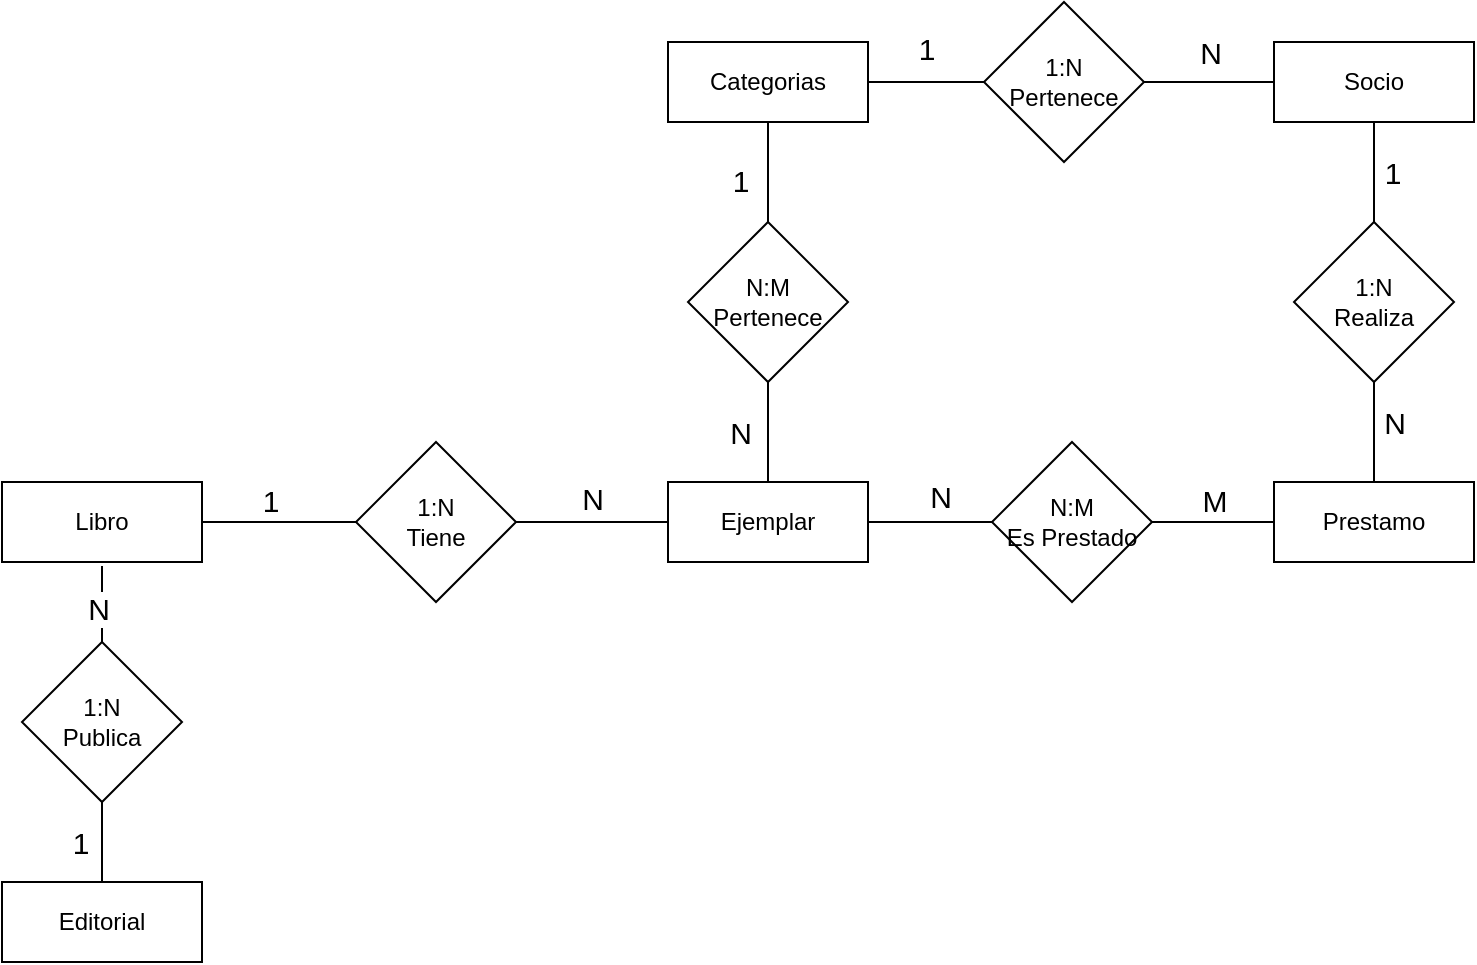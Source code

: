 <mxfile version="24.7.8" pages="2">
  <diagram name="MER" id="29L6LrTDhp_aR-QptjND">
    <mxGraphModel dx="1434" dy="1208" grid="0" gridSize="10" guides="1" tooltips="1" connect="1" arrows="1" fold="1" page="0" pageScale="1" pageWidth="850" pageHeight="1100" math="0" shadow="0">
      <root>
        <mxCell id="0" />
        <mxCell id="1" parent="0" />
        <mxCell id="PbtCcviYCkWoQDDAAPqA-22" style="edgeStyle=orthogonalEdgeStyle;rounded=0;orthogonalLoop=1;jettySize=auto;html=1;endArrow=none;endFill=0;" parent="1" source="PbtCcviYCkWoQDDAAPqA-14" target="PbtCcviYCkWoQDDAAPqA-20" edge="1">
          <mxGeometry relative="1" as="geometry" />
        </mxCell>
        <mxCell id="PbtCcviYCkWoQDDAAPqA-24" value="&lt;font style=&quot;font-size: 15px;&quot;&gt;1&lt;/font&gt;" style="edgeLabel;html=1;align=center;verticalAlign=middle;resizable=0;points=[];" parent="PbtCcviYCkWoQDDAAPqA-22" vertex="1" connectable="0">
          <mxGeometry x="-0.111" y="1" relative="1" as="geometry">
            <mxPoint y="-10" as="offset" />
          </mxGeometry>
        </mxCell>
        <mxCell id="PbtCcviYCkWoQDDAAPqA-14" value="Libro" style="whiteSpace=wrap;html=1;align=center;" parent="1" vertex="1">
          <mxGeometry x="103" y="137" width="100" height="40" as="geometry" />
        </mxCell>
        <mxCell id="PbtCcviYCkWoQDDAAPqA-28" style="edgeStyle=orthogonalEdgeStyle;rounded=0;orthogonalLoop=1;jettySize=auto;html=1;entryX=0.5;entryY=1;entryDx=0;entryDy=0;endArrow=none;endFill=0;" parent="1" source="PbtCcviYCkWoQDDAAPqA-15" target="PbtCcviYCkWoQDDAAPqA-26" edge="1">
          <mxGeometry relative="1" as="geometry" />
        </mxCell>
        <mxCell id="PbtCcviYCkWoQDDAAPqA-33" value="&lt;font style=&quot;font-size: 15px;&quot;&gt;N&lt;/font&gt;" style="edgeLabel;html=1;align=center;verticalAlign=middle;resizable=0;points=[];" parent="PbtCcviYCkWoQDDAAPqA-28" vertex="1" connectable="0">
          <mxGeometry x="0.04" y="-1" relative="1" as="geometry">
            <mxPoint x="-15" y="1" as="offset" />
          </mxGeometry>
        </mxCell>
        <mxCell id="Qe_7POsnFtC2cnWvkDSB-3" style="edgeStyle=orthogonalEdgeStyle;rounded=0;orthogonalLoop=1;jettySize=auto;html=1;entryX=0;entryY=0.5;entryDx=0;entryDy=0;endArrow=none;endFill=0;" parent="1" source="PbtCcviYCkWoQDDAAPqA-15" target="Qe_7POsnFtC2cnWvkDSB-2" edge="1">
          <mxGeometry relative="1" as="geometry" />
        </mxCell>
        <mxCell id="Qe_7POsnFtC2cnWvkDSB-5" value="&lt;font style=&quot;font-size: 15px;&quot;&gt;N&lt;/font&gt;" style="edgeLabel;html=1;align=center;verticalAlign=middle;resizable=0;points=[];" parent="Qe_7POsnFtC2cnWvkDSB-3" vertex="1" connectable="0">
          <mxGeometry x="0.129" y="-2" relative="1" as="geometry">
            <mxPoint x="1" y="-15" as="offset" />
          </mxGeometry>
        </mxCell>
        <mxCell id="PbtCcviYCkWoQDDAAPqA-15" value="Ejemplar" style="whiteSpace=wrap;html=1;align=center;" parent="1" vertex="1">
          <mxGeometry x="436" y="137" width="100" height="40" as="geometry" />
        </mxCell>
        <mxCell id="PbtCcviYCkWoQDDAAPqA-16" value="Editorial" style="whiteSpace=wrap;html=1;align=center;" parent="1" vertex="1">
          <mxGeometry x="103" y="337" width="100" height="40" as="geometry" />
        </mxCell>
        <mxCell id="Qe_7POsnFtC2cnWvkDSB-4" style="edgeStyle=orthogonalEdgeStyle;rounded=0;orthogonalLoop=1;jettySize=auto;html=1;entryX=1;entryY=0.5;entryDx=0;entryDy=0;endArrow=none;endFill=0;" parent="1" source="PbtCcviYCkWoQDDAAPqA-17" target="Qe_7POsnFtC2cnWvkDSB-2" edge="1">
          <mxGeometry relative="1" as="geometry" />
        </mxCell>
        <mxCell id="Qe_7POsnFtC2cnWvkDSB-6" value="&lt;font style=&quot;font-size: 15px;&quot;&gt;M&lt;/font&gt;" style="edgeLabel;html=1;align=center;verticalAlign=middle;resizable=0;points=[];" parent="Qe_7POsnFtC2cnWvkDSB-4" vertex="1" connectable="0">
          <mxGeometry x="-0.016" y="2" relative="1" as="geometry">
            <mxPoint y="-13" as="offset" />
          </mxGeometry>
        </mxCell>
        <mxCell id="PbtCcviYCkWoQDDAAPqA-17" value="Prestamo" style="whiteSpace=wrap;html=1;align=center;" parent="1" vertex="1">
          <mxGeometry x="739" y="137" width="100" height="40" as="geometry" />
        </mxCell>
        <mxCell id="PbtCcviYCkWoQDDAAPqA-31" style="edgeStyle=orthogonalEdgeStyle;rounded=0;orthogonalLoop=1;jettySize=auto;html=1;entryX=1;entryY=0.5;entryDx=0;entryDy=0;endArrow=none;endFill=0;" parent="1" source="PbtCcviYCkWoQDDAAPqA-18" target="PbtCcviYCkWoQDDAAPqA-27" edge="1">
          <mxGeometry relative="1" as="geometry" />
        </mxCell>
        <mxCell id="Qe_7POsnFtC2cnWvkDSB-11" value="&lt;font style=&quot;font-size: 15px;&quot;&gt;N&lt;/font&gt;" style="edgeLabel;html=1;align=center;verticalAlign=middle;resizable=0;points=[];" parent="PbtCcviYCkWoQDDAAPqA-31" vertex="1" connectable="0">
          <mxGeometry x="-0.108" y="2" relative="1" as="geometry">
            <mxPoint x="-3" y="-17" as="offset" />
          </mxGeometry>
        </mxCell>
        <mxCell id="PbtCcviYCkWoQDDAAPqA-18" value="Socio" style="whiteSpace=wrap;html=1;align=center;" parent="1" vertex="1">
          <mxGeometry x="739" y="-83" width="100" height="40" as="geometry" />
        </mxCell>
        <mxCell id="PbtCcviYCkWoQDDAAPqA-30" style="edgeStyle=orthogonalEdgeStyle;rounded=0;orthogonalLoop=1;jettySize=auto;html=1;entryX=0;entryY=0.5;entryDx=0;entryDy=0;endArrow=none;endFill=0;" parent="1" source="PbtCcviYCkWoQDDAAPqA-19" target="PbtCcviYCkWoQDDAAPqA-27" edge="1">
          <mxGeometry relative="1" as="geometry" />
        </mxCell>
        <mxCell id="Qe_7POsnFtC2cnWvkDSB-10" value="&lt;font style=&quot;font-size: 15px;&quot;&gt;1&lt;/font&gt;" style="edgeLabel;html=1;align=center;verticalAlign=middle;resizable=0;points=[];" parent="PbtCcviYCkWoQDDAAPqA-30" vertex="1" connectable="0">
          <mxGeometry x="0.069" y="-1" relative="1" as="geometry">
            <mxPoint x="-2" y="-18" as="offset" />
          </mxGeometry>
        </mxCell>
        <mxCell id="PbtCcviYCkWoQDDAAPqA-19" value="Categorias" style="whiteSpace=wrap;html=1;align=center;" parent="1" vertex="1">
          <mxGeometry x="436" y="-83" width="100" height="40" as="geometry" />
        </mxCell>
        <mxCell id="PbtCcviYCkWoQDDAAPqA-23" style="edgeStyle=orthogonalEdgeStyle;rounded=0;orthogonalLoop=1;jettySize=auto;html=1;entryX=0;entryY=0.5;entryDx=0;entryDy=0;endArrow=none;endFill=0;" parent="1" source="PbtCcviYCkWoQDDAAPqA-20" target="PbtCcviYCkWoQDDAAPqA-15" edge="1">
          <mxGeometry relative="1" as="geometry" />
        </mxCell>
        <mxCell id="PbtCcviYCkWoQDDAAPqA-25" value="&lt;font style=&quot;font-size: 15px;&quot;&gt;N&lt;/font&gt;" style="edgeLabel;html=1;align=center;verticalAlign=middle;resizable=0;points=[];" parent="PbtCcviYCkWoQDDAAPqA-23" vertex="1" connectable="0">
          <mxGeometry x="-0.056" y="-3" relative="1" as="geometry">
            <mxPoint x="2" y="-15" as="offset" />
          </mxGeometry>
        </mxCell>
        <mxCell id="PbtCcviYCkWoQDDAAPqA-20" value="1:N&lt;br&gt;Tiene" style="rhombus;whiteSpace=wrap;html=1;" parent="1" vertex="1">
          <mxGeometry x="280" y="117" width="80" height="80" as="geometry" />
        </mxCell>
        <mxCell id="PbtCcviYCkWoQDDAAPqA-29" style="edgeStyle=orthogonalEdgeStyle;rounded=0;orthogonalLoop=1;jettySize=auto;html=1;entryX=0.5;entryY=1;entryDx=0;entryDy=0;endArrow=none;endFill=0;" parent="1" source="PbtCcviYCkWoQDDAAPqA-26" target="PbtCcviYCkWoQDDAAPqA-19" edge="1">
          <mxGeometry relative="1" as="geometry" />
        </mxCell>
        <mxCell id="PbtCcviYCkWoQDDAAPqA-32" value="&lt;font style=&quot;font-size: 15px;&quot;&gt;1&lt;/font&gt;" style="edgeLabel;html=1;align=center;verticalAlign=middle;resizable=0;points=[];" parent="PbtCcviYCkWoQDDAAPqA-29" vertex="1" connectable="0">
          <mxGeometry x="-0.2" y="2" relative="1" as="geometry">
            <mxPoint x="-12" y="-1" as="offset" />
          </mxGeometry>
        </mxCell>
        <mxCell id="PbtCcviYCkWoQDDAAPqA-26" value="N:M Pertenece" style="rhombus;whiteSpace=wrap;html=1;" parent="1" vertex="1">
          <mxGeometry x="446" y="7" width="80" height="80" as="geometry" />
        </mxCell>
        <mxCell id="PbtCcviYCkWoQDDAAPqA-27" value="1:N&lt;div&gt;Pertenece&lt;/div&gt;" style="rhombus;whiteSpace=wrap;html=1;" parent="1" vertex="1">
          <mxGeometry x="594" y="-103" width="80" height="80" as="geometry" />
        </mxCell>
        <mxCell id="PbtCcviYCkWoQDDAAPqA-37" style="edgeStyle=orthogonalEdgeStyle;rounded=0;orthogonalLoop=1;jettySize=auto;html=1;endArrow=none;endFill=0;" parent="1" source="PbtCcviYCkWoQDDAAPqA-36" edge="1">
          <mxGeometry relative="1" as="geometry">
            <mxPoint x="153" y="179" as="targetPoint" />
          </mxGeometry>
        </mxCell>
        <mxCell id="PbtCcviYCkWoQDDAAPqA-39" value="&lt;font style=&quot;font-size: 15px;&quot;&gt;N&lt;/font&gt;" style="edgeLabel;html=1;align=center;verticalAlign=middle;resizable=0;points=[];" parent="PbtCcviYCkWoQDDAAPqA-37" vertex="1" connectable="0">
          <mxGeometry x="-0.169" y="2" relative="1" as="geometry">
            <mxPoint y="-1" as="offset" />
          </mxGeometry>
        </mxCell>
        <mxCell id="PbtCcviYCkWoQDDAAPqA-38" style="edgeStyle=orthogonalEdgeStyle;rounded=0;orthogonalLoop=1;jettySize=auto;html=1;exitX=0.5;exitY=1;exitDx=0;exitDy=0;endArrow=none;endFill=0;" parent="1" source="PbtCcviYCkWoQDDAAPqA-36" target="PbtCcviYCkWoQDDAAPqA-16" edge="1">
          <mxGeometry relative="1" as="geometry" />
        </mxCell>
        <mxCell id="PbtCcviYCkWoQDDAAPqA-40" value="&lt;font style=&quot;font-size: 15px;&quot;&gt;1&lt;/font&gt;" style="edgeLabel;html=1;align=center;verticalAlign=middle;resizable=0;points=[];" parent="PbtCcviYCkWoQDDAAPqA-38" vertex="1" connectable="0">
          <mxGeometry x="0.1" y="-1" relative="1" as="geometry">
            <mxPoint x="-10" y="-2" as="offset" />
          </mxGeometry>
        </mxCell>
        <mxCell id="PbtCcviYCkWoQDDAAPqA-36" value="1:N&lt;br&gt;Publica" style="rhombus;whiteSpace=wrap;html=1;" parent="1" vertex="1">
          <mxGeometry x="113" y="217" width="80" height="80" as="geometry" />
        </mxCell>
        <mxCell id="Qe_7POsnFtC2cnWvkDSB-2" value="N:M&lt;br&gt;Es Prestado" style="rhombus;whiteSpace=wrap;html=1;" parent="1" vertex="1">
          <mxGeometry x="598" y="117" width="80" height="80" as="geometry" />
        </mxCell>
        <mxCell id="Qe_7POsnFtC2cnWvkDSB-8" style="edgeStyle=orthogonalEdgeStyle;rounded=0;orthogonalLoop=1;jettySize=auto;html=1;entryX=0.5;entryY=1;entryDx=0;entryDy=0;endArrow=none;endFill=0;" parent="1" source="Qe_7POsnFtC2cnWvkDSB-7" target="PbtCcviYCkWoQDDAAPqA-18" edge="1">
          <mxGeometry relative="1" as="geometry" />
        </mxCell>
        <mxCell id="qwVZGRWs7XOwM6jsLgC9-1" value="&lt;font style=&quot;font-size: 15px;&quot;&gt;1&lt;/font&gt;" style="edgeLabel;html=1;align=center;verticalAlign=middle;resizable=0;points=[];" vertex="1" connectable="0" parent="Qe_7POsnFtC2cnWvkDSB-8">
          <mxGeometry x="0.04" relative="1" as="geometry">
            <mxPoint x="9" y="1" as="offset" />
          </mxGeometry>
        </mxCell>
        <mxCell id="Qe_7POsnFtC2cnWvkDSB-9" style="edgeStyle=orthogonalEdgeStyle;rounded=0;orthogonalLoop=1;jettySize=auto;html=1;entryX=0.5;entryY=0;entryDx=0;entryDy=0;endArrow=none;endFill=0;" parent="1" source="Qe_7POsnFtC2cnWvkDSB-7" target="PbtCcviYCkWoQDDAAPqA-17" edge="1">
          <mxGeometry relative="1" as="geometry" />
        </mxCell>
        <mxCell id="qwVZGRWs7XOwM6jsLgC9-2" value="&lt;font style=&quot;font-size: 15px;&quot;&gt;N&lt;/font&gt;" style="edgeLabel;html=1;align=center;verticalAlign=middle;resizable=0;points=[];" vertex="1" connectable="0" parent="Qe_7POsnFtC2cnWvkDSB-9">
          <mxGeometry x="-0.08" relative="1" as="geometry">
            <mxPoint x="10" y="-3" as="offset" />
          </mxGeometry>
        </mxCell>
        <mxCell id="Qe_7POsnFtC2cnWvkDSB-7" value="1:N&lt;br&gt;Realiza" style="rhombus;whiteSpace=wrap;html=1;" parent="1" vertex="1">
          <mxGeometry x="749" y="7" width="80" height="80" as="geometry" />
        </mxCell>
      </root>
    </mxGraphModel>
  </diagram>
  <diagram id="N7mDgiiZAiqmYjsx_29w" name="MR">
    <mxGraphModel dx="1834" dy="1254" grid="0" gridSize="10" guides="1" tooltips="1" connect="1" arrows="1" fold="1" page="0" pageScale="1" pageWidth="850" pageHeight="1100" math="0" shadow="0">
      <root>
        <mxCell id="0" />
        <mxCell id="1" parent="0" />
        <mxCell id="ziT-YrLe710tDaRnplwU-1" value="Libro" style="shape=table;startSize=30;container=1;collapsible=1;childLayout=tableLayout;fixedRows=1;rowLines=0;fontStyle=1;align=center;resizeLast=1;html=1;" parent="1" vertex="1">
          <mxGeometry x="-368" y="71" width="180" height="240" as="geometry" />
        </mxCell>
        <mxCell id="ziT-YrLe710tDaRnplwU-2" value="" style="shape=tableRow;horizontal=0;startSize=0;swimlaneHead=0;swimlaneBody=0;fillColor=none;collapsible=0;dropTarget=0;points=[[0,0.5],[1,0.5]];portConstraint=eastwest;top=0;left=0;right=0;bottom=1;" parent="ziT-YrLe710tDaRnplwU-1" vertex="1">
          <mxGeometry y="30" width="180" height="30" as="geometry" />
        </mxCell>
        <mxCell id="ziT-YrLe710tDaRnplwU-3" value="PK" style="shape=partialRectangle;connectable=0;fillColor=none;top=0;left=0;bottom=0;right=0;fontStyle=1;overflow=hidden;whiteSpace=wrap;html=1;" parent="ziT-YrLe710tDaRnplwU-2" vertex="1">
          <mxGeometry width="30" height="30" as="geometry">
            <mxRectangle width="30" height="30" as="alternateBounds" />
          </mxGeometry>
        </mxCell>
        <mxCell id="ziT-YrLe710tDaRnplwU-4" value="id_libro" style="shape=partialRectangle;connectable=0;fillColor=none;top=0;left=0;bottom=0;right=0;align=left;spacingLeft=6;fontStyle=5;overflow=hidden;whiteSpace=wrap;html=1;" parent="ziT-YrLe710tDaRnplwU-2" vertex="1">
          <mxGeometry x="30" width="150" height="30" as="geometry">
            <mxRectangle width="150" height="30" as="alternateBounds" />
          </mxGeometry>
        </mxCell>
        <mxCell id="ziT-YrLe710tDaRnplwU-5" value="" style="shape=tableRow;horizontal=0;startSize=0;swimlaneHead=0;swimlaneBody=0;fillColor=none;collapsible=0;dropTarget=0;points=[[0,0.5],[1,0.5]];portConstraint=eastwest;top=0;left=0;right=0;bottom=0;" parent="ziT-YrLe710tDaRnplwU-1" vertex="1">
          <mxGeometry y="60" width="180" height="30" as="geometry" />
        </mxCell>
        <mxCell id="ziT-YrLe710tDaRnplwU-6" value="" style="shape=partialRectangle;connectable=0;fillColor=none;top=0;left=0;bottom=0;right=0;editable=1;overflow=hidden;whiteSpace=wrap;html=1;" parent="ziT-YrLe710tDaRnplwU-5" vertex="1">
          <mxGeometry width="30" height="30" as="geometry">
            <mxRectangle width="30" height="30" as="alternateBounds" />
          </mxGeometry>
        </mxCell>
        <mxCell id="ziT-YrLe710tDaRnplwU-7" value="titulo" style="shape=partialRectangle;connectable=0;fillColor=none;top=0;left=0;bottom=0;right=0;align=left;spacingLeft=6;overflow=hidden;whiteSpace=wrap;html=1;" parent="ziT-YrLe710tDaRnplwU-5" vertex="1">
          <mxGeometry x="30" width="150" height="30" as="geometry">
            <mxRectangle width="150" height="30" as="alternateBounds" />
          </mxGeometry>
        </mxCell>
        <mxCell id="ziT-YrLe710tDaRnplwU-8" value="" style="shape=tableRow;horizontal=0;startSize=0;swimlaneHead=0;swimlaneBody=0;fillColor=none;collapsible=0;dropTarget=0;points=[[0,0.5],[1,0.5]];portConstraint=eastwest;top=0;left=0;right=0;bottom=0;" parent="ziT-YrLe710tDaRnplwU-1" vertex="1">
          <mxGeometry y="90" width="180" height="30" as="geometry" />
        </mxCell>
        <mxCell id="ziT-YrLe710tDaRnplwU-9" value="" style="shape=partialRectangle;connectable=0;fillColor=none;top=0;left=0;bottom=0;right=0;editable=1;overflow=hidden;whiteSpace=wrap;html=1;" parent="ziT-YrLe710tDaRnplwU-8" vertex="1">
          <mxGeometry width="30" height="30" as="geometry">
            <mxRectangle width="30" height="30" as="alternateBounds" />
          </mxGeometry>
        </mxCell>
        <mxCell id="ziT-YrLe710tDaRnplwU-10" value="autor" style="shape=partialRectangle;connectable=0;fillColor=none;top=0;left=0;bottom=0;right=0;align=left;spacingLeft=6;overflow=hidden;whiteSpace=wrap;html=1;" parent="ziT-YrLe710tDaRnplwU-8" vertex="1">
          <mxGeometry x="30" width="150" height="30" as="geometry">
            <mxRectangle width="150" height="30" as="alternateBounds" />
          </mxGeometry>
        </mxCell>
        <mxCell id="ziT-YrLe710tDaRnplwU-11" value="" style="shape=tableRow;horizontal=0;startSize=0;swimlaneHead=0;swimlaneBody=0;fillColor=none;collapsible=0;dropTarget=0;points=[[0,0.5],[1,0.5]];portConstraint=eastwest;top=0;left=0;right=0;bottom=0;" parent="ziT-YrLe710tDaRnplwU-1" vertex="1">
          <mxGeometry y="120" width="180" height="30" as="geometry" />
        </mxCell>
        <mxCell id="ziT-YrLe710tDaRnplwU-12" value="" style="shape=partialRectangle;connectable=0;fillColor=none;top=0;left=0;bottom=0;right=0;editable=1;overflow=hidden;whiteSpace=wrap;html=1;" parent="ziT-YrLe710tDaRnplwU-11" vertex="1">
          <mxGeometry width="30" height="30" as="geometry">
            <mxRectangle width="30" height="30" as="alternateBounds" />
          </mxGeometry>
        </mxCell>
        <mxCell id="ziT-YrLe710tDaRnplwU-13" value="tema" style="shape=partialRectangle;connectable=0;fillColor=none;top=0;left=0;bottom=0;right=0;align=left;spacingLeft=6;overflow=hidden;whiteSpace=wrap;html=1;" parent="ziT-YrLe710tDaRnplwU-11" vertex="1">
          <mxGeometry x="30" width="150" height="30" as="geometry">
            <mxRectangle width="150" height="30" as="alternateBounds" />
          </mxGeometry>
        </mxCell>
        <mxCell id="QoW08XgwGRzxVXddI6ZF-14" style="shape=tableRow;horizontal=0;startSize=0;swimlaneHead=0;swimlaneBody=0;fillColor=none;collapsible=0;dropTarget=0;points=[[0,0.5],[1,0.5]];portConstraint=eastwest;top=0;left=0;right=0;bottom=0;" parent="ziT-YrLe710tDaRnplwU-1" vertex="1">
          <mxGeometry y="150" width="180" height="30" as="geometry" />
        </mxCell>
        <mxCell id="QoW08XgwGRzxVXddI6ZF-15" style="shape=partialRectangle;connectable=0;fillColor=none;top=0;left=0;bottom=0;right=0;editable=1;overflow=hidden;whiteSpace=wrap;html=1;" parent="QoW08XgwGRzxVXddI6ZF-14" vertex="1">
          <mxGeometry width="30" height="30" as="geometry">
            <mxRectangle width="30" height="30" as="alternateBounds" />
          </mxGeometry>
        </mxCell>
        <mxCell id="QoW08XgwGRzxVXddI6ZF-16" value="isbn" style="shape=partialRectangle;connectable=0;fillColor=none;top=0;left=0;bottom=0;right=0;align=left;spacingLeft=6;overflow=hidden;whiteSpace=wrap;html=1;" parent="QoW08XgwGRzxVXddI6ZF-14" vertex="1">
          <mxGeometry x="30" width="150" height="30" as="geometry">
            <mxRectangle width="150" height="30" as="alternateBounds" />
          </mxGeometry>
        </mxCell>
        <mxCell id="6I8UaKBRulHwTgiRXmNg-23" style="shape=tableRow;horizontal=0;startSize=0;swimlaneHead=0;swimlaneBody=0;fillColor=none;collapsible=0;dropTarget=0;points=[[0,0.5],[1,0.5]];portConstraint=eastwest;top=0;left=0;right=0;bottom=0;" parent="ziT-YrLe710tDaRnplwU-1" vertex="1">
          <mxGeometry y="180" width="180" height="30" as="geometry" />
        </mxCell>
        <mxCell id="6I8UaKBRulHwTgiRXmNg-24" style="shape=partialRectangle;connectable=0;fillColor=none;top=0;left=0;bottom=0;right=0;editable=1;overflow=hidden;whiteSpace=wrap;html=1;" parent="6I8UaKBRulHwTgiRXmNg-23" vertex="1">
          <mxGeometry width="30" height="30" as="geometry">
            <mxRectangle width="30" height="30" as="alternateBounds" />
          </mxGeometry>
        </mxCell>
        <mxCell id="6I8UaKBRulHwTgiRXmNg-25" value="anio_publicacion" style="shape=partialRectangle;connectable=0;fillColor=none;top=0;left=0;bottom=0;right=0;align=left;spacingLeft=6;overflow=hidden;whiteSpace=wrap;html=1;" parent="6I8UaKBRulHwTgiRXmNg-23" vertex="1">
          <mxGeometry x="30" width="150" height="30" as="geometry">
            <mxRectangle width="150" height="30" as="alternateBounds" />
          </mxGeometry>
        </mxCell>
        <mxCell id="HGL-F4H2taZHyumkxIJ3-1" style="shape=tableRow;horizontal=0;startSize=0;swimlaneHead=0;swimlaneBody=0;fillColor=none;collapsible=0;dropTarget=0;points=[[0,0.5],[1,0.5]];portConstraint=eastwest;top=0;left=0;right=0;bottom=0;" parent="ziT-YrLe710tDaRnplwU-1" vertex="1">
          <mxGeometry y="210" width="180" height="30" as="geometry" />
        </mxCell>
        <mxCell id="HGL-F4H2taZHyumkxIJ3-2" value="FK" style="shape=partialRectangle;connectable=0;fillColor=none;top=0;left=0;bottom=0;right=0;editable=1;overflow=hidden;whiteSpace=wrap;html=1;" parent="HGL-F4H2taZHyumkxIJ3-1" vertex="1">
          <mxGeometry width="30" height="30" as="geometry">
            <mxRectangle width="30" height="30" as="alternateBounds" />
          </mxGeometry>
        </mxCell>
        <mxCell id="HGL-F4H2taZHyumkxIJ3-3" value="id_editorial" style="shape=partialRectangle;connectable=0;fillColor=none;top=0;left=0;bottom=0;right=0;align=left;spacingLeft=6;overflow=hidden;whiteSpace=wrap;html=1;" parent="HGL-F4H2taZHyumkxIJ3-1" vertex="1">
          <mxGeometry x="30" width="150" height="30" as="geometry">
            <mxRectangle width="150" height="30" as="alternateBounds" />
          </mxGeometry>
        </mxCell>
        <mxCell id="QoW08XgwGRzxVXddI6ZF-1" value="Editorial" style="shape=table;startSize=30;container=1;collapsible=1;childLayout=tableLayout;fixedRows=1;rowLines=0;fontStyle=1;align=center;resizeLast=1;html=1;" parent="1" vertex="1">
          <mxGeometry x="-357" y="395" width="180" height="180" as="geometry" />
        </mxCell>
        <mxCell id="QoW08XgwGRzxVXddI6ZF-2" value="" style="shape=tableRow;horizontal=0;startSize=0;swimlaneHead=0;swimlaneBody=0;fillColor=none;collapsible=0;dropTarget=0;points=[[0,0.5],[1,0.5]];portConstraint=eastwest;top=0;left=0;right=0;bottom=1;" parent="QoW08XgwGRzxVXddI6ZF-1" vertex="1">
          <mxGeometry y="30" width="180" height="30" as="geometry" />
        </mxCell>
        <mxCell id="QoW08XgwGRzxVXddI6ZF-3" value="PK" style="shape=partialRectangle;connectable=0;fillColor=none;top=0;left=0;bottom=0;right=0;fontStyle=1;overflow=hidden;whiteSpace=wrap;html=1;" parent="QoW08XgwGRzxVXddI6ZF-2" vertex="1">
          <mxGeometry width="30" height="30" as="geometry">
            <mxRectangle width="30" height="30" as="alternateBounds" />
          </mxGeometry>
        </mxCell>
        <mxCell id="QoW08XgwGRzxVXddI6ZF-4" value="id_editorial" style="shape=partialRectangle;connectable=0;fillColor=none;top=0;left=0;bottom=0;right=0;align=left;spacingLeft=6;fontStyle=5;overflow=hidden;whiteSpace=wrap;html=1;" parent="QoW08XgwGRzxVXddI6ZF-2" vertex="1">
          <mxGeometry x="30" width="150" height="30" as="geometry">
            <mxRectangle width="150" height="30" as="alternateBounds" />
          </mxGeometry>
        </mxCell>
        <mxCell id="QoW08XgwGRzxVXddI6ZF-5" value="" style="shape=tableRow;horizontal=0;startSize=0;swimlaneHead=0;swimlaneBody=0;fillColor=none;collapsible=0;dropTarget=0;points=[[0,0.5],[1,0.5]];portConstraint=eastwest;top=0;left=0;right=0;bottom=0;" parent="QoW08XgwGRzxVXddI6ZF-1" vertex="1">
          <mxGeometry y="60" width="180" height="30" as="geometry" />
        </mxCell>
        <mxCell id="QoW08XgwGRzxVXddI6ZF-6" value="" style="shape=partialRectangle;connectable=0;fillColor=none;top=0;left=0;bottom=0;right=0;editable=1;overflow=hidden;whiteSpace=wrap;html=1;" parent="QoW08XgwGRzxVXddI6ZF-5" vertex="1">
          <mxGeometry width="30" height="30" as="geometry">
            <mxRectangle width="30" height="30" as="alternateBounds" />
          </mxGeometry>
        </mxCell>
        <mxCell id="QoW08XgwGRzxVXddI6ZF-7" value="nombre" style="shape=partialRectangle;connectable=0;fillColor=none;top=0;left=0;bottom=0;right=0;align=left;spacingLeft=6;overflow=hidden;whiteSpace=wrap;html=1;" parent="QoW08XgwGRzxVXddI6ZF-5" vertex="1">
          <mxGeometry x="30" width="150" height="30" as="geometry">
            <mxRectangle width="150" height="30" as="alternateBounds" />
          </mxGeometry>
        </mxCell>
        <mxCell id="QoW08XgwGRzxVXddI6ZF-8" value="" style="shape=tableRow;horizontal=0;startSize=0;swimlaneHead=0;swimlaneBody=0;fillColor=none;collapsible=0;dropTarget=0;points=[[0,0.5],[1,0.5]];portConstraint=eastwest;top=0;left=0;right=0;bottom=0;" parent="QoW08XgwGRzxVXddI6ZF-1" vertex="1">
          <mxGeometry y="90" width="180" height="30" as="geometry" />
        </mxCell>
        <mxCell id="QoW08XgwGRzxVXddI6ZF-9" value="" style="shape=partialRectangle;connectable=0;fillColor=none;top=0;left=0;bottom=0;right=0;editable=1;overflow=hidden;whiteSpace=wrap;html=1;" parent="QoW08XgwGRzxVXddI6ZF-8" vertex="1">
          <mxGeometry width="30" height="30" as="geometry">
            <mxRectangle width="30" height="30" as="alternateBounds" />
          </mxGeometry>
        </mxCell>
        <mxCell id="QoW08XgwGRzxVXddI6ZF-10" value="direccion" style="shape=partialRectangle;connectable=0;fillColor=none;top=0;left=0;bottom=0;right=0;align=left;spacingLeft=6;overflow=hidden;whiteSpace=wrap;html=1;" parent="QoW08XgwGRzxVXddI6ZF-8" vertex="1">
          <mxGeometry x="30" width="150" height="30" as="geometry">
            <mxRectangle width="150" height="30" as="alternateBounds" />
          </mxGeometry>
        </mxCell>
        <mxCell id="QoW08XgwGRzxVXddI6ZF-11" value="" style="shape=tableRow;horizontal=0;startSize=0;swimlaneHead=0;swimlaneBody=0;fillColor=none;collapsible=0;dropTarget=0;points=[[0,0.5],[1,0.5]];portConstraint=eastwest;top=0;left=0;right=0;bottom=0;" parent="QoW08XgwGRzxVXddI6ZF-1" vertex="1">
          <mxGeometry y="120" width="180" height="30" as="geometry" />
        </mxCell>
        <mxCell id="QoW08XgwGRzxVXddI6ZF-12" value="" style="shape=partialRectangle;connectable=0;fillColor=none;top=0;left=0;bottom=0;right=0;editable=1;overflow=hidden;whiteSpace=wrap;html=1;" parent="QoW08XgwGRzxVXddI6ZF-11" vertex="1">
          <mxGeometry width="30" height="30" as="geometry">
            <mxRectangle width="30" height="30" as="alternateBounds" />
          </mxGeometry>
        </mxCell>
        <mxCell id="QoW08XgwGRzxVXddI6ZF-13" value="telefono" style="shape=partialRectangle;connectable=0;fillColor=none;top=0;left=0;bottom=0;right=0;align=left;spacingLeft=6;overflow=hidden;whiteSpace=wrap;html=1;" parent="QoW08XgwGRzxVXddI6ZF-11" vertex="1">
          <mxGeometry x="30" width="150" height="30" as="geometry">
            <mxRectangle width="150" height="30" as="alternateBounds" />
          </mxGeometry>
        </mxCell>
        <mxCell id="VBXGmxzXNO9lTWXNiULn-19" style="shape=tableRow;horizontal=0;startSize=0;swimlaneHead=0;swimlaneBody=0;fillColor=none;collapsible=0;dropTarget=0;points=[[0,0.5],[1,0.5]];portConstraint=eastwest;top=0;left=0;right=0;bottom=0;" parent="QoW08XgwGRzxVXddI6ZF-1" vertex="1">
          <mxGeometry y="150" width="180" height="30" as="geometry" />
        </mxCell>
        <mxCell id="VBXGmxzXNO9lTWXNiULn-20" style="shape=partialRectangle;connectable=0;fillColor=none;top=0;left=0;bottom=0;right=0;editable=1;overflow=hidden;whiteSpace=wrap;html=1;" parent="VBXGmxzXNO9lTWXNiULn-19" vertex="1">
          <mxGeometry width="30" height="30" as="geometry">
            <mxRectangle width="30" height="30" as="alternateBounds" />
          </mxGeometry>
        </mxCell>
        <mxCell id="VBXGmxzXNO9lTWXNiULn-21" value="email" style="shape=partialRectangle;connectable=0;fillColor=none;top=0;left=0;bottom=0;right=0;align=left;spacingLeft=6;overflow=hidden;whiteSpace=wrap;html=1;" parent="VBXGmxzXNO9lTWXNiULn-19" vertex="1">
          <mxGeometry x="30" width="150" height="30" as="geometry">
            <mxRectangle width="150" height="30" as="alternateBounds" />
          </mxGeometry>
        </mxCell>
        <mxCell id="HGL-F4H2taZHyumkxIJ3-5" value="Ejemplar" style="shape=table;startSize=30;container=1;collapsible=1;childLayout=tableLayout;fixedRows=1;rowLines=0;fontStyle=1;align=center;resizeLast=1;html=1;" parent="1" vertex="1">
          <mxGeometry x="-119" y="-186" width="180" height="210" as="geometry" />
        </mxCell>
        <mxCell id="HGL-F4H2taZHyumkxIJ3-6" value="" style="shape=tableRow;horizontal=0;startSize=0;swimlaneHead=0;swimlaneBody=0;fillColor=none;collapsible=0;dropTarget=0;points=[[0,0.5],[1,0.5]];portConstraint=eastwest;top=0;left=0;right=0;bottom=1;" parent="HGL-F4H2taZHyumkxIJ3-5" vertex="1">
          <mxGeometry y="30" width="180" height="30" as="geometry" />
        </mxCell>
        <mxCell id="HGL-F4H2taZHyumkxIJ3-7" value="PK" style="shape=partialRectangle;connectable=0;fillColor=none;top=0;left=0;bottom=0;right=0;fontStyle=1;overflow=hidden;whiteSpace=wrap;html=1;" parent="HGL-F4H2taZHyumkxIJ3-6" vertex="1">
          <mxGeometry width="30" height="30" as="geometry">
            <mxRectangle width="30" height="30" as="alternateBounds" />
          </mxGeometry>
        </mxCell>
        <mxCell id="HGL-F4H2taZHyumkxIJ3-8" value="id_ejemplar" style="shape=partialRectangle;connectable=0;fillColor=none;top=0;left=0;bottom=0;right=0;align=left;spacingLeft=6;fontStyle=5;overflow=hidden;whiteSpace=wrap;html=1;" parent="HGL-F4H2taZHyumkxIJ3-6" vertex="1">
          <mxGeometry x="30" width="150" height="30" as="geometry">
            <mxRectangle width="150" height="30" as="alternateBounds" />
          </mxGeometry>
        </mxCell>
        <mxCell id="HGL-F4H2taZHyumkxIJ3-9" value="" style="shape=tableRow;horizontal=0;startSize=0;swimlaneHead=0;swimlaneBody=0;fillColor=none;collapsible=0;dropTarget=0;points=[[0,0.5],[1,0.5]];portConstraint=eastwest;top=0;left=0;right=0;bottom=0;" parent="HGL-F4H2taZHyumkxIJ3-5" vertex="1">
          <mxGeometry y="60" width="180" height="30" as="geometry" />
        </mxCell>
        <mxCell id="HGL-F4H2taZHyumkxIJ3-10" value="" style="shape=partialRectangle;connectable=0;fillColor=none;top=0;left=0;bottom=0;right=0;editable=1;overflow=hidden;whiteSpace=wrap;html=1;" parent="HGL-F4H2taZHyumkxIJ3-9" vertex="1">
          <mxGeometry width="30" height="30" as="geometry">
            <mxRectangle width="30" height="30" as="alternateBounds" />
          </mxGeometry>
        </mxCell>
        <mxCell id="HGL-F4H2taZHyumkxIJ3-11" value="ubicacion" style="shape=partialRectangle;connectable=0;fillColor=none;top=0;left=0;bottom=0;right=0;align=left;spacingLeft=6;overflow=hidden;whiteSpace=wrap;html=1;" parent="HGL-F4H2taZHyumkxIJ3-9" vertex="1">
          <mxGeometry x="30" width="150" height="30" as="geometry">
            <mxRectangle width="150" height="30" as="alternateBounds" />
          </mxGeometry>
        </mxCell>
        <mxCell id="HGL-F4H2taZHyumkxIJ3-12" value="" style="shape=tableRow;horizontal=0;startSize=0;swimlaneHead=0;swimlaneBody=0;fillColor=none;collapsible=0;dropTarget=0;points=[[0,0.5],[1,0.5]];portConstraint=eastwest;top=0;left=0;right=0;bottom=0;" parent="HGL-F4H2taZHyumkxIJ3-5" vertex="1">
          <mxGeometry y="90" width="180" height="30" as="geometry" />
        </mxCell>
        <mxCell id="HGL-F4H2taZHyumkxIJ3-13" value="" style="shape=partialRectangle;connectable=0;fillColor=none;top=0;left=0;bottom=0;right=0;editable=1;overflow=hidden;whiteSpace=wrap;html=1;" parent="HGL-F4H2taZHyumkxIJ3-12" vertex="1">
          <mxGeometry width="30" height="30" as="geometry">
            <mxRectangle width="30" height="30" as="alternateBounds" />
          </mxGeometry>
        </mxCell>
        <mxCell id="HGL-F4H2taZHyumkxIJ3-14" value="estado" style="shape=partialRectangle;connectable=0;fillColor=none;top=0;left=0;bottom=0;right=0;align=left;spacingLeft=6;overflow=hidden;whiteSpace=wrap;html=1;" parent="HGL-F4H2taZHyumkxIJ3-12" vertex="1">
          <mxGeometry x="30" width="150" height="30" as="geometry">
            <mxRectangle width="150" height="30" as="alternateBounds" />
          </mxGeometry>
        </mxCell>
        <mxCell id="HGL-F4H2taZHyumkxIJ3-15" value="" style="shape=tableRow;horizontal=0;startSize=0;swimlaneHead=0;swimlaneBody=0;fillColor=none;collapsible=0;dropTarget=0;points=[[0,0.5],[1,0.5]];portConstraint=eastwest;top=0;left=0;right=0;bottom=0;" parent="HGL-F4H2taZHyumkxIJ3-5" vertex="1">
          <mxGeometry y="120" width="180" height="30" as="geometry" />
        </mxCell>
        <mxCell id="HGL-F4H2taZHyumkxIJ3-16" value="" style="shape=partialRectangle;connectable=0;fillColor=none;top=0;left=0;bottom=0;right=0;editable=1;overflow=hidden;whiteSpace=wrap;html=1;" parent="HGL-F4H2taZHyumkxIJ3-15" vertex="1">
          <mxGeometry width="30" height="30" as="geometry">
            <mxRectangle width="30" height="30" as="alternateBounds" />
          </mxGeometry>
        </mxCell>
        <mxCell id="HGL-F4H2taZHyumkxIJ3-17" value="fecha_retirada" style="shape=partialRectangle;connectable=0;fillColor=none;top=0;left=0;bottom=0;right=0;align=left;spacingLeft=6;overflow=hidden;whiteSpace=wrap;html=1;" parent="HGL-F4H2taZHyumkxIJ3-15" vertex="1">
          <mxGeometry x="30" width="150" height="30" as="geometry">
            <mxRectangle width="150" height="30" as="alternateBounds" />
          </mxGeometry>
        </mxCell>
        <mxCell id="6I8UaKBRulHwTgiRXmNg-1" style="shape=tableRow;horizontal=0;startSize=0;swimlaneHead=0;swimlaneBody=0;fillColor=none;collapsible=0;dropTarget=0;points=[[0,0.5],[1,0.5]];portConstraint=eastwest;top=0;left=0;right=0;bottom=0;" parent="HGL-F4H2taZHyumkxIJ3-5" vertex="1">
          <mxGeometry y="150" width="180" height="30" as="geometry" />
        </mxCell>
        <mxCell id="6I8UaKBRulHwTgiRXmNg-2" value="&lt;b&gt;FK&lt;/b&gt;" style="shape=partialRectangle;connectable=0;fillColor=none;top=0;left=0;bottom=0;right=0;editable=1;overflow=hidden;whiteSpace=wrap;html=1;" parent="6I8UaKBRulHwTgiRXmNg-1" vertex="1">
          <mxGeometry width="30" height="30" as="geometry">
            <mxRectangle width="30" height="30" as="alternateBounds" />
          </mxGeometry>
        </mxCell>
        <mxCell id="6I8UaKBRulHwTgiRXmNg-3" value="id_libro" style="shape=partialRectangle;connectable=0;fillColor=none;top=0;left=0;bottom=0;right=0;align=left;spacingLeft=6;overflow=hidden;whiteSpace=wrap;html=1;" parent="6I8UaKBRulHwTgiRXmNg-1" vertex="1">
          <mxGeometry x="30" width="150" height="30" as="geometry">
            <mxRectangle width="150" height="30" as="alternateBounds" />
          </mxGeometry>
        </mxCell>
        <mxCell id="BNeByDB1BSoyWFdPBjuW-1" style="shape=tableRow;horizontal=0;startSize=0;swimlaneHead=0;swimlaneBody=0;fillColor=none;collapsible=0;dropTarget=0;points=[[0,0.5],[1,0.5]];portConstraint=eastwest;top=0;left=0;right=0;bottom=0;" vertex="1" parent="HGL-F4H2taZHyumkxIJ3-5">
          <mxGeometry y="180" width="180" height="30" as="geometry" />
        </mxCell>
        <mxCell id="BNeByDB1BSoyWFdPBjuW-2" value="&lt;b&gt;FK&lt;/b&gt;" style="shape=partialRectangle;connectable=0;fillColor=none;top=0;left=0;bottom=0;right=0;editable=1;overflow=hidden;whiteSpace=wrap;html=1;" vertex="1" parent="BNeByDB1BSoyWFdPBjuW-1">
          <mxGeometry width="30" height="30" as="geometry">
            <mxRectangle width="30" height="30" as="alternateBounds" />
          </mxGeometry>
        </mxCell>
        <mxCell id="BNeByDB1BSoyWFdPBjuW-3" value="id_categoria" style="shape=partialRectangle;connectable=0;fillColor=none;top=0;left=0;bottom=0;right=0;align=left;spacingLeft=6;overflow=hidden;whiteSpace=wrap;html=1;" vertex="1" parent="BNeByDB1BSoyWFdPBjuW-1">
          <mxGeometry x="30" width="150" height="30" as="geometry">
            <mxRectangle width="150" height="30" as="alternateBounds" />
          </mxGeometry>
        </mxCell>
        <mxCell id="6I8UaKBRulHwTgiRXmNg-5" value="Socio" style="shape=table;startSize=30;container=1;collapsible=1;childLayout=tableLayout;fixedRows=1;rowLines=0;fontStyle=1;align=center;resizeLast=1;html=1;" parent="1" vertex="1">
          <mxGeometry x="700" y="292" width="180" height="270" as="geometry" />
        </mxCell>
        <mxCell id="6I8UaKBRulHwTgiRXmNg-6" value="" style="shape=tableRow;horizontal=0;startSize=0;swimlaneHead=0;swimlaneBody=0;fillColor=none;collapsible=0;dropTarget=0;points=[[0,0.5],[1,0.5]];portConstraint=eastwest;top=0;left=0;right=0;bottom=1;" parent="6I8UaKBRulHwTgiRXmNg-5" vertex="1">
          <mxGeometry y="30" width="180" height="30" as="geometry" />
        </mxCell>
        <mxCell id="6I8UaKBRulHwTgiRXmNg-7" value="PK" style="shape=partialRectangle;connectable=0;fillColor=none;top=0;left=0;bottom=0;right=0;fontStyle=1;overflow=hidden;whiteSpace=wrap;html=1;" parent="6I8UaKBRulHwTgiRXmNg-6" vertex="1">
          <mxGeometry width="30" height="30" as="geometry">
            <mxRectangle width="30" height="30" as="alternateBounds" />
          </mxGeometry>
        </mxCell>
        <mxCell id="6I8UaKBRulHwTgiRXmNg-8" value="id_socio" style="shape=partialRectangle;connectable=0;fillColor=none;top=0;left=0;bottom=0;right=0;align=left;spacingLeft=6;fontStyle=5;overflow=hidden;whiteSpace=wrap;html=1;" parent="6I8UaKBRulHwTgiRXmNg-6" vertex="1">
          <mxGeometry x="30" width="150" height="30" as="geometry">
            <mxRectangle width="150" height="30" as="alternateBounds" />
          </mxGeometry>
        </mxCell>
        <mxCell id="6I8UaKBRulHwTgiRXmNg-9" value="" style="shape=tableRow;horizontal=0;startSize=0;swimlaneHead=0;swimlaneBody=0;fillColor=none;collapsible=0;dropTarget=0;points=[[0,0.5],[1,0.5]];portConstraint=eastwest;top=0;left=0;right=0;bottom=0;" parent="6I8UaKBRulHwTgiRXmNg-5" vertex="1">
          <mxGeometry y="60" width="180" height="30" as="geometry" />
        </mxCell>
        <mxCell id="6I8UaKBRulHwTgiRXmNg-10" value="" style="shape=partialRectangle;connectable=0;fillColor=none;top=0;left=0;bottom=0;right=0;editable=1;overflow=hidden;whiteSpace=wrap;html=1;" parent="6I8UaKBRulHwTgiRXmNg-9" vertex="1">
          <mxGeometry width="30" height="30" as="geometry">
            <mxRectangle width="30" height="30" as="alternateBounds" />
          </mxGeometry>
        </mxCell>
        <mxCell id="6I8UaKBRulHwTgiRXmNg-11" value="nombre" style="shape=partialRectangle;connectable=0;fillColor=none;top=0;left=0;bottom=0;right=0;align=left;spacingLeft=6;overflow=hidden;whiteSpace=wrap;html=1;" parent="6I8UaKBRulHwTgiRXmNg-9" vertex="1">
          <mxGeometry x="30" width="150" height="30" as="geometry">
            <mxRectangle width="150" height="30" as="alternateBounds" />
          </mxGeometry>
        </mxCell>
        <mxCell id="6I8UaKBRulHwTgiRXmNg-12" value="" style="shape=tableRow;horizontal=0;startSize=0;swimlaneHead=0;swimlaneBody=0;fillColor=none;collapsible=0;dropTarget=0;points=[[0,0.5],[1,0.5]];portConstraint=eastwest;top=0;left=0;right=0;bottom=0;" parent="6I8UaKBRulHwTgiRXmNg-5" vertex="1">
          <mxGeometry y="90" width="180" height="30" as="geometry" />
        </mxCell>
        <mxCell id="6I8UaKBRulHwTgiRXmNg-13" value="" style="shape=partialRectangle;connectable=0;fillColor=none;top=0;left=0;bottom=0;right=0;editable=1;overflow=hidden;whiteSpace=wrap;html=1;" parent="6I8UaKBRulHwTgiRXmNg-12" vertex="1">
          <mxGeometry width="30" height="30" as="geometry">
            <mxRectangle width="30" height="30" as="alternateBounds" />
          </mxGeometry>
        </mxCell>
        <mxCell id="6I8UaKBRulHwTgiRXmNg-14" value="apellido" style="shape=partialRectangle;connectable=0;fillColor=none;top=0;left=0;bottom=0;right=0;align=left;spacingLeft=6;overflow=hidden;whiteSpace=wrap;html=1;" parent="6I8UaKBRulHwTgiRXmNg-12" vertex="1">
          <mxGeometry x="30" width="150" height="30" as="geometry">
            <mxRectangle width="150" height="30" as="alternateBounds" />
          </mxGeometry>
        </mxCell>
        <mxCell id="6I8UaKBRulHwTgiRXmNg-15" value="" style="shape=tableRow;horizontal=0;startSize=0;swimlaneHead=0;swimlaneBody=0;fillColor=none;collapsible=0;dropTarget=0;points=[[0,0.5],[1,0.5]];portConstraint=eastwest;top=0;left=0;right=0;bottom=0;" parent="6I8UaKBRulHwTgiRXmNg-5" vertex="1">
          <mxGeometry y="120" width="180" height="30" as="geometry" />
        </mxCell>
        <mxCell id="6I8UaKBRulHwTgiRXmNg-16" value="" style="shape=partialRectangle;connectable=0;fillColor=none;top=0;left=0;bottom=0;right=0;editable=1;overflow=hidden;whiteSpace=wrap;html=1;" parent="6I8UaKBRulHwTgiRXmNg-15" vertex="1">
          <mxGeometry width="30" height="30" as="geometry">
            <mxRectangle width="30" height="30" as="alternateBounds" />
          </mxGeometry>
        </mxCell>
        <mxCell id="6I8UaKBRulHwTgiRXmNg-17" value="direccion" style="shape=partialRectangle;connectable=0;fillColor=none;top=0;left=0;bottom=0;right=0;align=left;spacingLeft=6;overflow=hidden;whiteSpace=wrap;html=1;" parent="6I8UaKBRulHwTgiRXmNg-15" vertex="1">
          <mxGeometry x="30" width="150" height="30" as="geometry">
            <mxRectangle width="150" height="30" as="alternateBounds" />
          </mxGeometry>
        </mxCell>
        <mxCell id="6I8UaKBRulHwTgiRXmNg-18" style="shape=tableRow;horizontal=0;startSize=0;swimlaneHead=0;swimlaneBody=0;fillColor=none;collapsible=0;dropTarget=0;points=[[0,0.5],[1,0.5]];portConstraint=eastwest;top=0;left=0;right=0;bottom=0;" parent="6I8UaKBRulHwTgiRXmNg-5" vertex="1">
          <mxGeometry y="150" width="180" height="30" as="geometry" />
        </mxCell>
        <mxCell id="6I8UaKBRulHwTgiRXmNg-19" style="shape=partialRectangle;connectable=0;fillColor=none;top=0;left=0;bottom=0;right=0;editable=1;overflow=hidden;whiteSpace=wrap;html=1;" parent="6I8UaKBRulHwTgiRXmNg-18" vertex="1">
          <mxGeometry width="30" height="30" as="geometry">
            <mxRectangle width="30" height="30" as="alternateBounds" />
          </mxGeometry>
        </mxCell>
        <mxCell id="6I8UaKBRulHwTgiRXmNg-20" value="telefono" style="shape=partialRectangle;connectable=0;fillColor=none;top=0;left=0;bottom=0;right=0;align=left;spacingLeft=6;overflow=hidden;whiteSpace=wrap;html=1;" parent="6I8UaKBRulHwTgiRXmNg-18" vertex="1">
          <mxGeometry x="30" width="150" height="30" as="geometry">
            <mxRectangle width="150" height="30" as="alternateBounds" />
          </mxGeometry>
        </mxCell>
        <mxCell id="VBXGmxzXNO9lTWXNiULn-22" style="shape=tableRow;horizontal=0;startSize=0;swimlaneHead=0;swimlaneBody=0;fillColor=none;collapsible=0;dropTarget=0;points=[[0,0.5],[1,0.5]];portConstraint=eastwest;top=0;left=0;right=0;bottom=0;" parent="6I8UaKBRulHwTgiRXmNg-5" vertex="1">
          <mxGeometry y="180" width="180" height="30" as="geometry" />
        </mxCell>
        <mxCell id="VBXGmxzXNO9lTWXNiULn-23" style="shape=partialRectangle;connectable=0;fillColor=none;top=0;left=0;bottom=0;right=0;editable=1;overflow=hidden;whiteSpace=wrap;html=1;" parent="VBXGmxzXNO9lTWXNiULn-22" vertex="1">
          <mxGeometry width="30" height="30" as="geometry">
            <mxRectangle width="30" height="30" as="alternateBounds" />
          </mxGeometry>
        </mxCell>
        <mxCell id="VBXGmxzXNO9lTWXNiULn-24" value="email" style="shape=partialRectangle;connectable=0;fillColor=none;top=0;left=0;bottom=0;right=0;align=left;spacingLeft=6;overflow=hidden;whiteSpace=wrap;html=1;" parent="VBXGmxzXNO9lTWXNiULn-22" vertex="1">
          <mxGeometry x="30" width="150" height="30" as="geometry">
            <mxRectangle width="150" height="30" as="alternateBounds" />
          </mxGeometry>
        </mxCell>
        <mxCell id="VBXGmxzXNO9lTWXNiULn-56" style="shape=tableRow;horizontal=0;startSize=0;swimlaneHead=0;swimlaneBody=0;fillColor=none;collapsible=0;dropTarget=0;points=[[0,0.5],[1,0.5]];portConstraint=eastwest;top=0;left=0;right=0;bottom=0;" parent="6I8UaKBRulHwTgiRXmNg-5" vertex="1">
          <mxGeometry y="210" width="180" height="30" as="geometry" />
        </mxCell>
        <mxCell id="VBXGmxzXNO9lTWXNiULn-57" style="shape=partialRectangle;connectable=0;fillColor=none;top=0;left=0;bottom=0;right=0;editable=1;overflow=hidden;whiteSpace=wrap;html=1;" parent="VBXGmxzXNO9lTWXNiULn-56" vertex="1">
          <mxGeometry width="30" height="30" as="geometry">
            <mxRectangle width="30" height="30" as="alternateBounds" />
          </mxGeometry>
        </mxCell>
        <mxCell id="VBXGmxzXNO9lTWXNiULn-58" value="fecha_inscripcion" style="shape=partialRectangle;connectable=0;fillColor=none;top=0;left=0;bottom=0;right=0;align=left;spacingLeft=6;overflow=hidden;whiteSpace=wrap;html=1;" parent="VBXGmxzXNO9lTWXNiULn-56" vertex="1">
          <mxGeometry x="30" width="150" height="30" as="geometry">
            <mxRectangle width="150" height="30" as="alternateBounds" />
          </mxGeometry>
        </mxCell>
        <mxCell id="BNeByDB1BSoyWFdPBjuW-12" style="shape=tableRow;horizontal=0;startSize=0;swimlaneHead=0;swimlaneBody=0;fillColor=none;collapsible=0;dropTarget=0;points=[[0,0.5],[1,0.5]];portConstraint=eastwest;top=0;left=0;right=0;bottom=0;" vertex="1" parent="6I8UaKBRulHwTgiRXmNg-5">
          <mxGeometry y="240" width="180" height="30" as="geometry" />
        </mxCell>
        <mxCell id="BNeByDB1BSoyWFdPBjuW-13" value="&lt;b&gt;FK&lt;/b&gt;" style="shape=partialRectangle;connectable=0;fillColor=none;top=0;left=0;bottom=0;right=0;editable=1;overflow=hidden;whiteSpace=wrap;html=1;" vertex="1" parent="BNeByDB1BSoyWFdPBjuW-12">
          <mxGeometry width="30" height="30" as="geometry">
            <mxRectangle width="30" height="30" as="alternateBounds" />
          </mxGeometry>
        </mxCell>
        <mxCell id="BNeByDB1BSoyWFdPBjuW-14" value="id_categoria" style="shape=partialRectangle;connectable=0;fillColor=none;top=0;left=0;bottom=0;right=0;align=left;spacingLeft=6;overflow=hidden;whiteSpace=wrap;html=1;" vertex="1" parent="BNeByDB1BSoyWFdPBjuW-12">
          <mxGeometry x="30" width="150" height="30" as="geometry">
            <mxRectangle width="150" height="30" as="alternateBounds" />
          </mxGeometry>
        </mxCell>
        <mxCell id="6I8UaKBRulHwTgiRXmNg-26" value="Categoria" style="shape=table;startSize=30;container=1;collapsible=1;childLayout=tableLayout;fixedRows=1;rowLines=0;fontStyle=1;align=center;resizeLast=1;html=1;" parent="1" vertex="1">
          <mxGeometry x="475" y="-160" width="180" height="120" as="geometry" />
        </mxCell>
        <mxCell id="6I8UaKBRulHwTgiRXmNg-27" value="" style="shape=tableRow;horizontal=0;startSize=0;swimlaneHead=0;swimlaneBody=0;fillColor=none;collapsible=0;dropTarget=0;points=[[0,0.5],[1,0.5]];portConstraint=eastwest;top=0;left=0;right=0;bottom=1;" parent="6I8UaKBRulHwTgiRXmNg-26" vertex="1">
          <mxGeometry y="30" width="180" height="30" as="geometry" />
        </mxCell>
        <mxCell id="6I8UaKBRulHwTgiRXmNg-28" value="PK" style="shape=partialRectangle;connectable=0;fillColor=none;top=0;left=0;bottom=0;right=0;fontStyle=1;overflow=hidden;whiteSpace=wrap;html=1;" parent="6I8UaKBRulHwTgiRXmNg-27" vertex="1">
          <mxGeometry width="30" height="30" as="geometry">
            <mxRectangle width="30" height="30" as="alternateBounds" />
          </mxGeometry>
        </mxCell>
        <mxCell id="6I8UaKBRulHwTgiRXmNg-29" value="id_categoria" style="shape=partialRectangle;connectable=0;fillColor=none;top=0;left=0;bottom=0;right=0;align=left;spacingLeft=6;fontStyle=5;overflow=hidden;whiteSpace=wrap;html=1;" parent="6I8UaKBRulHwTgiRXmNg-27" vertex="1">
          <mxGeometry x="30" width="150" height="30" as="geometry">
            <mxRectangle width="150" height="30" as="alternateBounds" />
          </mxGeometry>
        </mxCell>
        <mxCell id="6I8UaKBRulHwTgiRXmNg-30" value="" style="shape=tableRow;horizontal=0;startSize=0;swimlaneHead=0;swimlaneBody=0;fillColor=none;collapsible=0;dropTarget=0;points=[[0,0.5],[1,0.5]];portConstraint=eastwest;top=0;left=0;right=0;bottom=0;" parent="6I8UaKBRulHwTgiRXmNg-26" vertex="1">
          <mxGeometry y="60" width="180" height="30" as="geometry" />
        </mxCell>
        <mxCell id="6I8UaKBRulHwTgiRXmNg-31" value="" style="shape=partialRectangle;connectable=0;fillColor=none;top=0;left=0;bottom=0;right=0;editable=1;overflow=hidden;whiteSpace=wrap;html=1;" parent="6I8UaKBRulHwTgiRXmNg-30" vertex="1">
          <mxGeometry width="30" height="30" as="geometry">
            <mxRectangle width="30" height="30" as="alternateBounds" />
          </mxGeometry>
        </mxCell>
        <mxCell id="6I8UaKBRulHwTgiRXmNg-32" value="categoria" style="shape=partialRectangle;connectable=0;fillColor=none;top=0;left=0;bottom=0;right=0;align=left;spacingLeft=6;overflow=hidden;whiteSpace=wrap;html=1;" parent="6I8UaKBRulHwTgiRXmNg-30" vertex="1">
          <mxGeometry x="30" width="150" height="30" as="geometry">
            <mxRectangle width="150" height="30" as="alternateBounds" />
          </mxGeometry>
        </mxCell>
        <mxCell id="6I8UaKBRulHwTgiRXmNg-36" value="" style="shape=tableRow;horizontal=0;startSize=0;swimlaneHead=0;swimlaneBody=0;fillColor=none;collapsible=0;dropTarget=0;points=[[0,0.5],[1,0.5]];portConstraint=eastwest;top=0;left=0;right=0;bottom=0;" parent="6I8UaKBRulHwTgiRXmNg-26" vertex="1">
          <mxGeometry y="90" width="180" height="30" as="geometry" />
        </mxCell>
        <mxCell id="6I8UaKBRulHwTgiRXmNg-37" value="" style="shape=partialRectangle;connectable=0;fillColor=none;top=0;left=0;bottom=0;right=0;editable=1;overflow=hidden;whiteSpace=wrap;html=1;" parent="6I8UaKBRulHwTgiRXmNg-36" vertex="1">
          <mxGeometry width="30" height="30" as="geometry">
            <mxRectangle width="30" height="30" as="alternateBounds" />
          </mxGeometry>
        </mxCell>
        <mxCell id="6I8UaKBRulHwTgiRXmNg-38" value="" style="shape=partialRectangle;connectable=0;fillColor=none;top=0;left=0;bottom=0;right=0;align=left;spacingLeft=6;overflow=hidden;whiteSpace=wrap;html=1;" parent="6I8UaKBRulHwTgiRXmNg-36" vertex="1">
          <mxGeometry x="30" width="150" height="30" as="geometry">
            <mxRectangle width="150" height="30" as="alternateBounds" />
          </mxGeometry>
        </mxCell>
        <mxCell id="6I8UaKBRulHwTgiRXmNg-39" value="Prestamo" style="shape=table;startSize=30;container=1;collapsible=1;childLayout=tableLayout;fixedRows=1;rowLines=0;fontStyle=1;align=center;resizeLast=1;html=1;" parent="1" vertex="1">
          <mxGeometry x="413" y="208" width="180" height="210" as="geometry" />
        </mxCell>
        <mxCell id="6I8UaKBRulHwTgiRXmNg-40" value="" style="shape=tableRow;horizontal=0;startSize=0;swimlaneHead=0;swimlaneBody=0;fillColor=none;collapsible=0;dropTarget=0;points=[[0,0.5],[1,0.5]];portConstraint=eastwest;top=0;left=0;right=0;bottom=1;" parent="6I8UaKBRulHwTgiRXmNg-39" vertex="1">
          <mxGeometry y="30" width="180" height="30" as="geometry" />
        </mxCell>
        <mxCell id="6I8UaKBRulHwTgiRXmNg-41" value="PK" style="shape=partialRectangle;connectable=0;fillColor=none;top=0;left=0;bottom=0;right=0;fontStyle=1;overflow=hidden;whiteSpace=wrap;html=1;" parent="6I8UaKBRulHwTgiRXmNg-40" vertex="1">
          <mxGeometry width="30" height="30" as="geometry">
            <mxRectangle width="30" height="30" as="alternateBounds" />
          </mxGeometry>
        </mxCell>
        <mxCell id="6I8UaKBRulHwTgiRXmNg-42" value="id_prestamo" style="shape=partialRectangle;connectable=0;fillColor=none;top=0;left=0;bottom=0;right=0;align=left;spacingLeft=6;fontStyle=5;overflow=hidden;whiteSpace=wrap;html=1;" parent="6I8UaKBRulHwTgiRXmNg-40" vertex="1">
          <mxGeometry x="30" width="150" height="30" as="geometry">
            <mxRectangle width="150" height="30" as="alternateBounds" />
          </mxGeometry>
        </mxCell>
        <mxCell id="6I8UaKBRulHwTgiRXmNg-43" value="" style="shape=tableRow;horizontal=0;startSize=0;swimlaneHead=0;swimlaneBody=0;fillColor=none;collapsible=0;dropTarget=0;points=[[0,0.5],[1,0.5]];portConstraint=eastwest;top=0;left=0;right=0;bottom=0;" parent="6I8UaKBRulHwTgiRXmNg-39" vertex="1">
          <mxGeometry y="60" width="180" height="30" as="geometry" />
        </mxCell>
        <mxCell id="6I8UaKBRulHwTgiRXmNg-44" value="" style="shape=partialRectangle;connectable=0;fillColor=none;top=0;left=0;bottom=0;right=0;editable=1;overflow=hidden;whiteSpace=wrap;html=1;" parent="6I8UaKBRulHwTgiRXmNg-43" vertex="1">
          <mxGeometry width="30" height="30" as="geometry">
            <mxRectangle width="30" height="30" as="alternateBounds" />
          </mxGeometry>
        </mxCell>
        <mxCell id="6I8UaKBRulHwTgiRXmNg-45" value="fecha_prestamo" style="shape=partialRectangle;connectable=0;fillColor=none;top=0;left=0;bottom=0;right=0;align=left;spacingLeft=6;overflow=hidden;whiteSpace=wrap;html=1;" parent="6I8UaKBRulHwTgiRXmNg-43" vertex="1">
          <mxGeometry x="30" width="150" height="30" as="geometry">
            <mxRectangle width="150" height="30" as="alternateBounds" />
          </mxGeometry>
        </mxCell>
        <mxCell id="6I8UaKBRulHwTgiRXmNg-46" value="" style="shape=tableRow;horizontal=0;startSize=0;swimlaneHead=0;swimlaneBody=0;fillColor=none;collapsible=0;dropTarget=0;points=[[0,0.5],[1,0.5]];portConstraint=eastwest;top=0;left=0;right=0;bottom=0;" parent="6I8UaKBRulHwTgiRXmNg-39" vertex="1">
          <mxGeometry y="90" width="180" height="30" as="geometry" />
        </mxCell>
        <mxCell id="6I8UaKBRulHwTgiRXmNg-47" value="" style="shape=partialRectangle;connectable=0;fillColor=none;top=0;left=0;bottom=0;right=0;editable=1;overflow=hidden;whiteSpace=wrap;html=1;" parent="6I8UaKBRulHwTgiRXmNg-46" vertex="1">
          <mxGeometry width="30" height="30" as="geometry">
            <mxRectangle width="30" height="30" as="alternateBounds" />
          </mxGeometry>
        </mxCell>
        <mxCell id="6I8UaKBRulHwTgiRXmNg-48" value="fecha_devolucion" style="shape=partialRectangle;connectable=0;fillColor=none;top=0;left=0;bottom=0;right=0;align=left;spacingLeft=6;overflow=hidden;whiteSpace=wrap;html=1;" parent="6I8UaKBRulHwTgiRXmNg-46" vertex="1">
          <mxGeometry x="30" width="150" height="30" as="geometry">
            <mxRectangle width="150" height="30" as="alternateBounds" />
          </mxGeometry>
        </mxCell>
        <mxCell id="6I8UaKBRulHwTgiRXmNg-52" style="shape=tableRow;horizontal=0;startSize=0;swimlaneHead=0;swimlaneBody=0;fillColor=none;collapsible=0;dropTarget=0;points=[[0,0.5],[1,0.5]];portConstraint=eastwest;top=0;left=0;right=0;bottom=0;" parent="6I8UaKBRulHwTgiRXmNg-39" vertex="1">
          <mxGeometry y="120" width="180" height="30" as="geometry" />
        </mxCell>
        <mxCell id="6I8UaKBRulHwTgiRXmNg-53" style="shape=partialRectangle;connectable=0;fillColor=none;top=0;left=0;bottom=0;right=0;editable=1;overflow=hidden;whiteSpace=wrap;html=1;" parent="6I8UaKBRulHwTgiRXmNg-52" vertex="1">
          <mxGeometry width="30" height="30" as="geometry">
            <mxRectangle width="30" height="30" as="alternateBounds" />
          </mxGeometry>
        </mxCell>
        <mxCell id="6I8UaKBRulHwTgiRXmNg-54" value="estado" style="shape=partialRectangle;connectable=0;fillColor=none;top=0;left=0;bottom=0;right=0;align=left;spacingLeft=6;overflow=hidden;whiteSpace=wrap;html=1;" parent="6I8UaKBRulHwTgiRXmNg-52" vertex="1">
          <mxGeometry x="30" width="150" height="30" as="geometry">
            <mxRectangle width="150" height="30" as="alternateBounds" />
          </mxGeometry>
        </mxCell>
        <mxCell id="6I8UaKBRulHwTgiRXmNg-49" value="" style="shape=tableRow;horizontal=0;startSize=0;swimlaneHead=0;swimlaneBody=0;fillColor=none;collapsible=0;dropTarget=0;points=[[0,0.5],[1,0.5]];portConstraint=eastwest;top=0;left=0;right=0;bottom=0;" parent="6I8UaKBRulHwTgiRXmNg-39" vertex="1">
          <mxGeometry y="150" width="180" height="30" as="geometry" />
        </mxCell>
        <mxCell id="6I8UaKBRulHwTgiRXmNg-50" value="" style="shape=partialRectangle;connectable=0;fillColor=none;top=0;left=0;bottom=0;right=0;editable=1;overflow=hidden;whiteSpace=wrap;html=1;" parent="6I8UaKBRulHwTgiRXmNg-49" vertex="1">
          <mxGeometry width="30" height="30" as="geometry">
            <mxRectangle width="30" height="30" as="alternateBounds" />
          </mxGeometry>
        </mxCell>
        <mxCell id="6I8UaKBRulHwTgiRXmNg-51" value="nota" style="shape=partialRectangle;connectable=0;fillColor=none;top=0;left=0;bottom=0;right=0;align=left;spacingLeft=6;overflow=hidden;whiteSpace=wrap;html=1;" parent="6I8UaKBRulHwTgiRXmNg-49" vertex="1">
          <mxGeometry x="30" width="150" height="30" as="geometry">
            <mxRectangle width="150" height="30" as="alternateBounds" />
          </mxGeometry>
        </mxCell>
        <mxCell id="VBXGmxzXNO9lTWXNiULn-29" style="shape=tableRow;horizontal=0;startSize=0;swimlaneHead=0;swimlaneBody=0;fillColor=none;collapsible=0;dropTarget=0;points=[[0,0.5],[1,0.5]];portConstraint=eastwest;top=0;left=0;right=0;bottom=0;" parent="6I8UaKBRulHwTgiRXmNg-39" vertex="1">
          <mxGeometry y="180" width="180" height="30" as="geometry" />
        </mxCell>
        <mxCell id="VBXGmxzXNO9lTWXNiULn-30" value="&lt;b&gt;FK&lt;/b&gt;" style="shape=partialRectangle;connectable=0;fillColor=none;top=0;left=0;bottom=0;right=0;editable=1;overflow=hidden;whiteSpace=wrap;html=1;" parent="VBXGmxzXNO9lTWXNiULn-29" vertex="1">
          <mxGeometry width="30" height="30" as="geometry">
            <mxRectangle width="30" height="30" as="alternateBounds" />
          </mxGeometry>
        </mxCell>
        <mxCell id="VBXGmxzXNO9lTWXNiULn-31" value="id_socio" style="shape=partialRectangle;connectable=0;fillColor=none;top=0;left=0;bottom=0;right=0;align=left;spacingLeft=6;overflow=hidden;whiteSpace=wrap;html=1;" parent="VBXGmxzXNO9lTWXNiULn-29" vertex="1">
          <mxGeometry x="30" width="150" height="30" as="geometry">
            <mxRectangle width="150" height="30" as="alternateBounds" />
          </mxGeometry>
        </mxCell>
        <mxCell id="VBXGmxzXNO9lTWXNiULn-33" value="Historico_Prestamo" style="shape=table;startSize=30;container=1;collapsible=1;childLayout=tableLayout;fixedRows=1;rowLines=0;fontStyle=1;align=center;resizeLast=1;html=1;" parent="1" vertex="1">
          <mxGeometry x="695" y="-2" width="180" height="210" as="geometry" />
        </mxCell>
        <mxCell id="VBXGmxzXNO9lTWXNiULn-34" value="" style="shape=tableRow;horizontal=0;startSize=0;swimlaneHead=0;swimlaneBody=0;fillColor=none;collapsible=0;dropTarget=0;points=[[0,0.5],[1,0.5]];portConstraint=eastwest;top=0;left=0;right=0;bottom=1;" parent="VBXGmxzXNO9lTWXNiULn-33" vertex="1">
          <mxGeometry y="30" width="180" height="30" as="geometry" />
        </mxCell>
        <mxCell id="VBXGmxzXNO9lTWXNiULn-35" value="PK" style="shape=partialRectangle;connectable=0;fillColor=none;top=0;left=0;bottom=0;right=0;fontStyle=1;overflow=hidden;whiteSpace=wrap;html=1;" parent="VBXGmxzXNO9lTWXNiULn-34" vertex="1">
          <mxGeometry width="30" height="30" as="geometry">
            <mxRectangle width="30" height="30" as="alternateBounds" />
          </mxGeometry>
        </mxCell>
        <mxCell id="VBXGmxzXNO9lTWXNiULn-36" value="id_historico_prestamo" style="shape=partialRectangle;connectable=0;fillColor=none;top=0;left=0;bottom=0;right=0;align=left;spacingLeft=6;fontStyle=5;overflow=hidden;whiteSpace=wrap;html=1;" parent="VBXGmxzXNO9lTWXNiULn-34" vertex="1">
          <mxGeometry x="30" width="150" height="30" as="geometry">
            <mxRectangle width="150" height="30" as="alternateBounds" />
          </mxGeometry>
        </mxCell>
        <mxCell id="VBXGmxzXNO9lTWXNiULn-37" value="" style="shape=tableRow;horizontal=0;startSize=0;swimlaneHead=0;swimlaneBody=0;fillColor=none;collapsible=0;dropTarget=0;points=[[0,0.5],[1,0.5]];portConstraint=eastwest;top=0;left=0;right=0;bottom=0;" parent="VBXGmxzXNO9lTWXNiULn-33" vertex="1">
          <mxGeometry y="60" width="180" height="30" as="geometry" />
        </mxCell>
        <mxCell id="VBXGmxzXNO9lTWXNiULn-38" value="" style="shape=partialRectangle;connectable=0;fillColor=none;top=0;left=0;bottom=0;right=0;editable=1;overflow=hidden;whiteSpace=wrap;html=1;" parent="VBXGmxzXNO9lTWXNiULn-37" vertex="1">
          <mxGeometry width="30" height="30" as="geometry">
            <mxRectangle width="30" height="30" as="alternateBounds" />
          </mxGeometry>
        </mxCell>
        <mxCell id="VBXGmxzXNO9lTWXNiULn-39" value="fecha_prestamo" style="shape=partialRectangle;connectable=0;fillColor=none;top=0;left=0;bottom=0;right=0;align=left;spacingLeft=6;overflow=hidden;whiteSpace=wrap;html=1;" parent="VBXGmxzXNO9lTWXNiULn-37" vertex="1">
          <mxGeometry x="30" width="150" height="30" as="geometry">
            <mxRectangle width="150" height="30" as="alternateBounds" />
          </mxGeometry>
        </mxCell>
        <mxCell id="VBXGmxzXNO9lTWXNiULn-40" value="" style="shape=tableRow;horizontal=0;startSize=0;swimlaneHead=0;swimlaneBody=0;fillColor=none;collapsible=0;dropTarget=0;points=[[0,0.5],[1,0.5]];portConstraint=eastwest;top=0;left=0;right=0;bottom=0;" parent="VBXGmxzXNO9lTWXNiULn-33" vertex="1">
          <mxGeometry y="90" width="180" height="30" as="geometry" />
        </mxCell>
        <mxCell id="VBXGmxzXNO9lTWXNiULn-41" value="" style="shape=partialRectangle;connectable=0;fillColor=none;top=0;left=0;bottom=0;right=0;editable=1;overflow=hidden;whiteSpace=wrap;html=1;" parent="VBXGmxzXNO9lTWXNiULn-40" vertex="1">
          <mxGeometry width="30" height="30" as="geometry">
            <mxRectangle width="30" height="30" as="alternateBounds" />
          </mxGeometry>
        </mxCell>
        <mxCell id="VBXGmxzXNO9lTWXNiULn-42" value="fecha_devolucion" style="shape=partialRectangle;connectable=0;fillColor=none;top=0;left=0;bottom=0;right=0;align=left;spacingLeft=6;overflow=hidden;whiteSpace=wrap;html=1;" parent="VBXGmxzXNO9lTWXNiULn-40" vertex="1">
          <mxGeometry x="30" width="150" height="30" as="geometry">
            <mxRectangle width="150" height="30" as="alternateBounds" />
          </mxGeometry>
        </mxCell>
        <mxCell id="VBXGmxzXNO9lTWXNiULn-43" value="" style="shape=tableRow;horizontal=0;startSize=0;swimlaneHead=0;swimlaneBody=0;fillColor=none;collapsible=0;dropTarget=0;points=[[0,0.5],[1,0.5]];portConstraint=eastwest;top=0;left=0;right=0;bottom=0;" parent="VBXGmxzXNO9lTWXNiULn-33" vertex="1">
          <mxGeometry y="120" width="180" height="30" as="geometry" />
        </mxCell>
        <mxCell id="VBXGmxzXNO9lTWXNiULn-44" value="" style="shape=partialRectangle;connectable=0;fillColor=none;top=0;left=0;bottom=0;right=0;editable=1;overflow=hidden;whiteSpace=wrap;html=1;" parent="VBXGmxzXNO9lTWXNiULn-43" vertex="1">
          <mxGeometry width="30" height="30" as="geometry">
            <mxRectangle width="30" height="30" as="alternateBounds" />
          </mxGeometry>
        </mxCell>
        <mxCell id="VBXGmxzXNO9lTWXNiULn-45" value="estado" style="shape=partialRectangle;connectable=0;fillColor=none;top=0;left=0;bottom=0;right=0;align=left;spacingLeft=6;overflow=hidden;whiteSpace=wrap;html=1;" parent="VBXGmxzXNO9lTWXNiULn-43" vertex="1">
          <mxGeometry x="30" width="150" height="30" as="geometry">
            <mxRectangle width="150" height="30" as="alternateBounds" />
          </mxGeometry>
        </mxCell>
        <mxCell id="VBXGmxzXNO9lTWXNiULn-46" style="shape=tableRow;horizontal=0;startSize=0;swimlaneHead=0;swimlaneBody=0;fillColor=none;collapsible=0;dropTarget=0;points=[[0,0.5],[1,0.5]];portConstraint=eastwest;top=0;left=0;right=0;bottom=0;" parent="VBXGmxzXNO9lTWXNiULn-33" vertex="1">
          <mxGeometry y="150" width="180" height="30" as="geometry" />
        </mxCell>
        <mxCell id="VBXGmxzXNO9lTWXNiULn-47" style="shape=partialRectangle;connectable=0;fillColor=none;top=0;left=0;bottom=0;right=0;editable=1;overflow=hidden;whiteSpace=wrap;html=1;" parent="VBXGmxzXNO9lTWXNiULn-46" vertex="1">
          <mxGeometry width="30" height="30" as="geometry">
            <mxRectangle width="30" height="30" as="alternateBounds" />
          </mxGeometry>
        </mxCell>
        <mxCell id="VBXGmxzXNO9lTWXNiULn-48" value="nota" style="shape=partialRectangle;connectable=0;fillColor=none;top=0;left=0;bottom=0;right=0;align=left;spacingLeft=6;overflow=hidden;whiteSpace=wrap;html=1;" parent="VBXGmxzXNO9lTWXNiULn-46" vertex="1">
          <mxGeometry x="30" width="150" height="30" as="geometry">
            <mxRectangle width="150" height="30" as="alternateBounds" />
          </mxGeometry>
        </mxCell>
        <mxCell id="VBXGmxzXNO9lTWXNiULn-49" style="shape=tableRow;horizontal=0;startSize=0;swimlaneHead=0;swimlaneBody=0;fillColor=none;collapsible=0;dropTarget=0;points=[[0,0.5],[1,0.5]];portConstraint=eastwest;top=0;left=0;right=0;bottom=0;" parent="VBXGmxzXNO9lTWXNiULn-33" vertex="1">
          <mxGeometry y="180" width="180" height="30" as="geometry" />
        </mxCell>
        <mxCell id="VBXGmxzXNO9lTWXNiULn-50" value="&lt;b&gt;FK&lt;/b&gt;" style="shape=partialRectangle;connectable=0;fillColor=none;top=0;left=0;bottom=0;right=0;editable=1;overflow=hidden;whiteSpace=wrap;html=1;" parent="VBXGmxzXNO9lTWXNiULn-49" vertex="1">
          <mxGeometry width="30" height="30" as="geometry">
            <mxRectangle width="30" height="30" as="alternateBounds" />
          </mxGeometry>
        </mxCell>
        <mxCell id="VBXGmxzXNO9lTWXNiULn-51" value="id_prestamo" style="shape=partialRectangle;connectable=0;fillColor=none;top=0;left=0;bottom=0;right=0;align=left;spacingLeft=6;overflow=hidden;whiteSpace=wrap;html=1;" parent="VBXGmxzXNO9lTWXNiULn-49" vertex="1">
          <mxGeometry x="30" width="150" height="30" as="geometry">
            <mxRectangle width="150" height="30" as="alternateBounds" />
          </mxGeometry>
        </mxCell>
        <mxCell id="VBXGmxzXNO9lTWXNiULn-55" value="" style="edgeStyle=orthogonalEdgeStyle;fontSize=12;html=1;endArrow=ERmandOne;startArrow=ERmandOne;rounded=0;" parent="1" source="6I8UaKBRulHwTgiRXmNg-40" target="VBXGmxzXNO9lTWXNiULn-49" edge="1">
          <mxGeometry width="100" height="100" relative="1" as="geometry">
            <mxPoint x="227" y="207" as="sourcePoint" />
            <mxPoint x="327" y="107" as="targetPoint" />
          </mxGeometry>
        </mxCell>
        <mxCell id="BNeByDB1BSoyWFdPBjuW-7" value="" style="edgeStyle=orthogonalEdgeStyle;fontSize=12;html=1;endArrow=ERoneToMany;startArrow=ERmandOne;rounded=0;exitX=1;exitY=0.5;exitDx=0;exitDy=0;entryX=1;entryY=0.5;entryDx=0;entryDy=0;" edge="1" parent="1" source="QoW08XgwGRzxVXddI6ZF-2" target="HGL-F4H2taZHyumkxIJ3-1">
          <mxGeometry width="100" height="100" relative="1" as="geometry">
            <mxPoint x="-32" y="572" as="sourcePoint" />
            <mxPoint x="68" y="472" as="targetPoint" />
            <Array as="points">
              <mxPoint x="-108" y="440" />
              <mxPoint x="-108" y="296" />
            </Array>
          </mxGeometry>
        </mxCell>
        <mxCell id="BNeByDB1BSoyWFdPBjuW-8" value="" style="edgeStyle=orthogonalEdgeStyle;fontSize=12;html=1;endArrow=ERoneToMany;startArrow=ERmandOne;rounded=0;" edge="1" parent="1" source="ziT-YrLe710tDaRnplwU-2" target="6I8UaKBRulHwTgiRXmNg-1">
          <mxGeometry width="100" height="100" relative="1" as="geometry">
            <mxPoint x="-20" y="417" as="sourcePoint" />
            <mxPoint x="80" y="317" as="targetPoint" />
          </mxGeometry>
        </mxCell>
        <mxCell id="BNeByDB1BSoyWFdPBjuW-10" value="" style="edgeStyle=orthogonalEdgeStyle;fontSize=12;html=1;endArrow=ERoneToMany;startArrow=ERmandOne;rounded=0;exitX=0;exitY=0.5;exitDx=0;exitDy=0;" edge="1" parent="1" source="6I8UaKBRulHwTgiRXmNg-27" target="BNeByDB1BSoyWFdPBjuW-1">
          <mxGeometry width="100" height="100" relative="1" as="geometry">
            <mxPoint x="-18" y="403" as="sourcePoint" />
            <mxPoint x="82" y="303" as="targetPoint" />
          </mxGeometry>
        </mxCell>
        <mxCell id="BNeByDB1BSoyWFdPBjuW-11" value="" style="edgeStyle=orthogonalEdgeStyle;fontSize=12;html=1;endArrow=ERoneToMany;startArrow=ERmandOne;rounded=0;" edge="1" parent="1" source="6I8UaKBRulHwTgiRXmNg-6" target="VBXGmxzXNO9lTWXNiULn-29">
          <mxGeometry width="100" height="100" relative="1" as="geometry">
            <mxPoint x="464" y="698" as="sourcePoint" />
            <mxPoint x="564" y="598" as="targetPoint" />
          </mxGeometry>
        </mxCell>
        <mxCell id="BNeByDB1BSoyWFdPBjuW-15" value="" style="edgeStyle=orthogonalEdgeStyle;fontSize=12;html=1;endArrow=ERoneToMany;startArrow=ERmandOne;rounded=0;" edge="1" parent="1" source="6I8UaKBRulHwTgiRXmNg-27" target="BNeByDB1BSoyWFdPBjuW-12">
          <mxGeometry width="100" height="100" relative="1" as="geometry">
            <mxPoint x="837" y="84" as="sourcePoint" />
            <mxPoint x="937" y="-16" as="targetPoint" />
            <Array as="points">
              <mxPoint x="935" y="-115" />
              <mxPoint x="935" y="545" />
            </Array>
          </mxGeometry>
        </mxCell>
        <mxCell id="JelltwUrOF1Fr8Rai3FN-1" value="Ejemplar_Prestamo" style="shape=table;startSize=30;container=1;collapsible=1;childLayout=tableLayout;fixedRows=1;rowLines=0;fontStyle=1;align=center;resizeLast=1;html=1;" vertex="1" parent="1">
          <mxGeometry x="128" y="228" width="180" height="150" as="geometry" />
        </mxCell>
        <mxCell id="JelltwUrOF1Fr8Rai3FN-2" value="" style="shape=tableRow;horizontal=0;startSize=0;swimlaneHead=0;swimlaneBody=0;fillColor=none;collapsible=0;dropTarget=0;points=[[0,0.5],[1,0.5]];portConstraint=eastwest;top=0;left=0;right=0;bottom=1;" vertex="1" parent="JelltwUrOF1Fr8Rai3FN-1">
          <mxGeometry y="30" width="180" height="30" as="geometry" />
        </mxCell>
        <mxCell id="JelltwUrOF1Fr8Rai3FN-3" value="PK" style="shape=partialRectangle;connectable=0;fillColor=none;top=0;left=0;bottom=0;right=0;fontStyle=1;overflow=hidden;whiteSpace=wrap;html=1;" vertex="1" parent="JelltwUrOF1Fr8Rai3FN-2">
          <mxGeometry width="30" height="30" as="geometry">
            <mxRectangle width="30" height="30" as="alternateBounds" />
          </mxGeometry>
        </mxCell>
        <mxCell id="JelltwUrOF1Fr8Rai3FN-4" value="id_ejemplar_prestamo" style="shape=partialRectangle;connectable=0;fillColor=none;top=0;left=0;bottom=0;right=0;align=left;spacingLeft=6;fontStyle=5;overflow=hidden;whiteSpace=wrap;html=1;" vertex="1" parent="JelltwUrOF1Fr8Rai3FN-2">
          <mxGeometry x="30" width="150" height="30" as="geometry">
            <mxRectangle width="150" height="30" as="alternateBounds" />
          </mxGeometry>
        </mxCell>
        <mxCell id="JelltwUrOF1Fr8Rai3FN-5" value="" style="shape=tableRow;horizontal=0;startSize=0;swimlaneHead=0;swimlaneBody=0;fillColor=none;collapsible=0;dropTarget=0;points=[[0,0.5],[1,0.5]];portConstraint=eastwest;top=0;left=0;right=0;bottom=0;" vertex="1" parent="JelltwUrOF1Fr8Rai3FN-1">
          <mxGeometry y="60" width="180" height="30" as="geometry" />
        </mxCell>
        <mxCell id="JelltwUrOF1Fr8Rai3FN-6" value="&lt;b&gt;FK&lt;/b&gt;" style="shape=partialRectangle;connectable=0;fillColor=none;top=0;left=0;bottom=0;right=0;editable=1;overflow=hidden;whiteSpace=wrap;html=1;" vertex="1" parent="JelltwUrOF1Fr8Rai3FN-5">
          <mxGeometry width="30" height="30" as="geometry">
            <mxRectangle width="30" height="30" as="alternateBounds" />
          </mxGeometry>
        </mxCell>
        <mxCell id="JelltwUrOF1Fr8Rai3FN-7" value="id_ejemplar" style="shape=partialRectangle;connectable=0;fillColor=none;top=0;left=0;bottom=0;right=0;align=left;spacingLeft=6;overflow=hidden;whiteSpace=wrap;html=1;" vertex="1" parent="JelltwUrOF1Fr8Rai3FN-5">
          <mxGeometry x="30" width="150" height="30" as="geometry">
            <mxRectangle width="150" height="30" as="alternateBounds" />
          </mxGeometry>
        </mxCell>
        <mxCell id="JelltwUrOF1Fr8Rai3FN-8" value="" style="shape=tableRow;horizontal=0;startSize=0;swimlaneHead=0;swimlaneBody=0;fillColor=none;collapsible=0;dropTarget=0;points=[[0,0.5],[1,0.5]];portConstraint=eastwest;top=0;left=0;right=0;bottom=0;" vertex="1" parent="JelltwUrOF1Fr8Rai3FN-1">
          <mxGeometry y="90" width="180" height="30" as="geometry" />
        </mxCell>
        <mxCell id="JelltwUrOF1Fr8Rai3FN-9" value="&lt;b&gt;FK&lt;/b&gt;" style="shape=partialRectangle;connectable=0;fillColor=none;top=0;left=0;bottom=0;right=0;editable=1;overflow=hidden;whiteSpace=wrap;html=1;" vertex="1" parent="JelltwUrOF1Fr8Rai3FN-8">
          <mxGeometry width="30" height="30" as="geometry">
            <mxRectangle width="30" height="30" as="alternateBounds" />
          </mxGeometry>
        </mxCell>
        <mxCell id="JelltwUrOF1Fr8Rai3FN-10" value="id_prestamo" style="shape=partialRectangle;connectable=0;fillColor=none;top=0;left=0;bottom=0;right=0;align=left;spacingLeft=6;overflow=hidden;whiteSpace=wrap;html=1;" vertex="1" parent="JelltwUrOF1Fr8Rai3FN-8">
          <mxGeometry x="30" width="150" height="30" as="geometry">
            <mxRectangle width="150" height="30" as="alternateBounds" />
          </mxGeometry>
        </mxCell>
        <mxCell id="JelltwUrOF1Fr8Rai3FN-11" value="" style="shape=tableRow;horizontal=0;startSize=0;swimlaneHead=0;swimlaneBody=0;fillColor=none;collapsible=0;dropTarget=0;points=[[0,0.5],[1,0.5]];portConstraint=eastwest;top=0;left=0;right=0;bottom=0;" vertex="1" parent="JelltwUrOF1Fr8Rai3FN-1">
          <mxGeometry y="120" width="180" height="30" as="geometry" />
        </mxCell>
        <mxCell id="JelltwUrOF1Fr8Rai3FN-12" value="" style="shape=partialRectangle;connectable=0;fillColor=none;top=0;left=0;bottom=0;right=0;editable=1;overflow=hidden;whiteSpace=wrap;html=1;" vertex="1" parent="JelltwUrOF1Fr8Rai3FN-11">
          <mxGeometry width="30" height="30" as="geometry">
            <mxRectangle width="30" height="30" as="alternateBounds" />
          </mxGeometry>
        </mxCell>
        <mxCell id="JelltwUrOF1Fr8Rai3FN-13" value="" style="shape=partialRectangle;connectable=0;fillColor=none;top=0;left=0;bottom=0;right=0;align=left;spacingLeft=6;overflow=hidden;whiteSpace=wrap;html=1;" vertex="1" parent="JelltwUrOF1Fr8Rai3FN-11">
          <mxGeometry x="30" width="150" height="30" as="geometry">
            <mxRectangle width="150" height="30" as="alternateBounds" />
          </mxGeometry>
        </mxCell>
        <mxCell id="JelltwUrOF1Fr8Rai3FN-14" value="" style="edgeStyle=orthogonalEdgeStyle;fontSize=12;html=1;endArrow=ERoneToMany;startArrow=ERmandOne;rounded=0;" edge="1" parent="1" source="HGL-F4H2taZHyumkxIJ3-6" target="JelltwUrOF1Fr8Rai3FN-2">
          <mxGeometry width="100" height="100" relative="1" as="geometry">
            <mxPoint x="94" y="231" as="sourcePoint" />
            <mxPoint x="194" y="131" as="targetPoint" />
          </mxGeometry>
        </mxCell>
        <mxCell id="JelltwUrOF1Fr8Rai3FN-15" value="" style="edgeStyle=orthogonalEdgeStyle;fontSize=12;html=1;endArrow=ERoneToMany;startArrow=ERmandOne;rounded=0;exitX=0;exitY=0.5;exitDx=0;exitDy=0;" edge="1" parent="1" source="6I8UaKBRulHwTgiRXmNg-40" target="JelltwUrOF1Fr8Rai3FN-8">
          <mxGeometry width="100" height="100" relative="1" as="geometry">
            <mxPoint x="293" y="231" as="sourcePoint" />
            <mxPoint x="393" y="131" as="targetPoint" />
          </mxGeometry>
        </mxCell>
      </root>
    </mxGraphModel>
  </diagram>
</mxfile>
